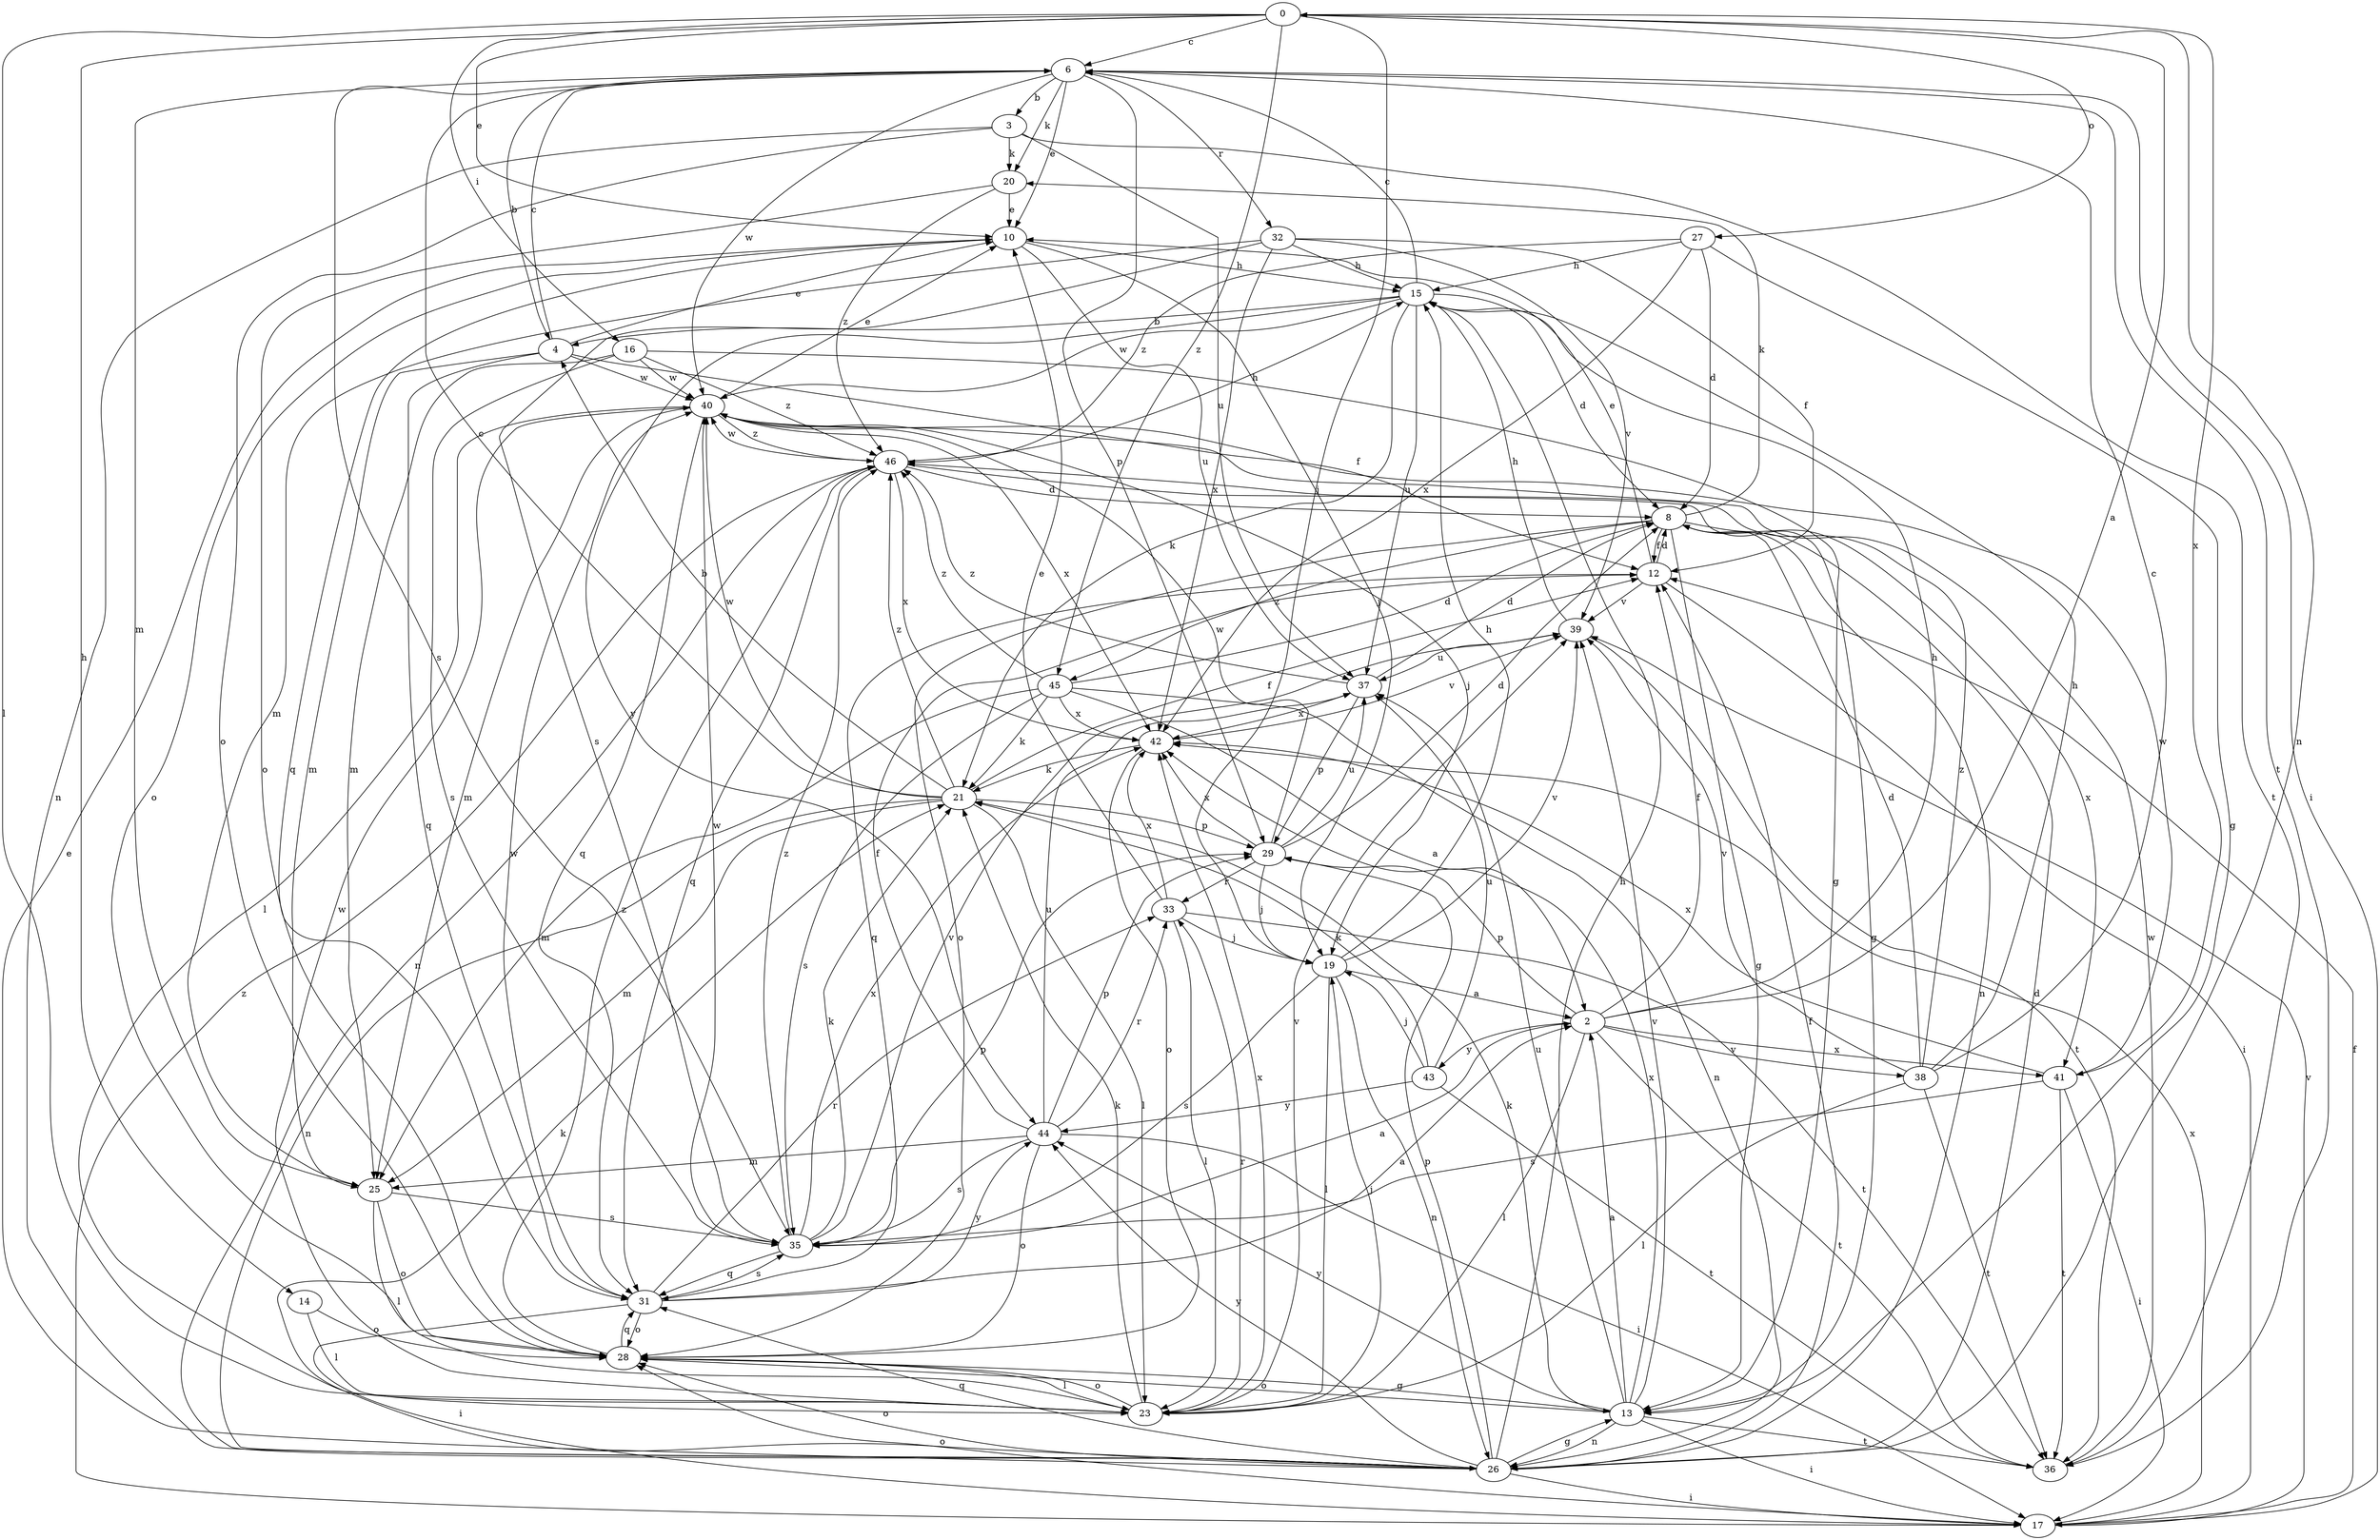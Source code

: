 strict digraph  {
0;
2;
3;
4;
6;
8;
10;
12;
13;
14;
15;
16;
17;
19;
20;
21;
23;
25;
26;
27;
28;
29;
31;
32;
33;
35;
36;
37;
38;
39;
40;
41;
42;
43;
44;
45;
46;
0 -> 6  [label=c];
0 -> 10  [label=e];
0 -> 14  [label=h];
0 -> 16  [label=i];
0 -> 19  [label=j];
0 -> 23  [label=l];
0 -> 26  [label=n];
0 -> 27  [label=o];
0 -> 41  [label=x];
0 -> 45  [label=z];
2 -> 0  [label=a];
2 -> 12  [label=f];
2 -> 15  [label=h];
2 -> 23  [label=l];
2 -> 29  [label=p];
2 -> 36  [label=t];
2 -> 38  [label=v];
2 -> 41  [label=x];
2 -> 43  [label=y];
3 -> 20  [label=k];
3 -> 26  [label=n];
3 -> 28  [label=o];
3 -> 36  [label=t];
3 -> 37  [label=u];
4 -> 6  [label=c];
4 -> 10  [label=e];
4 -> 12  [label=f];
4 -> 25  [label=m];
4 -> 31  [label=q];
4 -> 40  [label=w];
6 -> 3  [label=b];
6 -> 4  [label=b];
6 -> 10  [label=e];
6 -> 17  [label=i];
6 -> 20  [label=k];
6 -> 25  [label=m];
6 -> 29  [label=p];
6 -> 32  [label=r];
6 -> 35  [label=s];
6 -> 36  [label=t];
6 -> 40  [label=w];
8 -> 12  [label=f];
8 -> 13  [label=g];
8 -> 20  [label=k];
8 -> 26  [label=n];
8 -> 28  [label=o];
8 -> 41  [label=x];
8 -> 45  [label=z];
10 -> 15  [label=h];
10 -> 19  [label=j];
10 -> 28  [label=o];
10 -> 31  [label=q];
10 -> 37  [label=u];
12 -> 8  [label=d];
12 -> 10  [label=e];
12 -> 17  [label=i];
12 -> 31  [label=q];
12 -> 39  [label=v];
13 -> 2  [label=a];
13 -> 17  [label=i];
13 -> 21  [label=k];
13 -> 26  [label=n];
13 -> 28  [label=o];
13 -> 36  [label=t];
13 -> 37  [label=u];
13 -> 39  [label=v];
13 -> 42  [label=x];
13 -> 44  [label=y];
14 -> 23  [label=l];
14 -> 28  [label=o];
15 -> 4  [label=b];
15 -> 6  [label=c];
15 -> 8  [label=d];
15 -> 21  [label=k];
15 -> 37  [label=u];
15 -> 40  [label=w];
15 -> 44  [label=y];
16 -> 13  [label=g];
16 -> 25  [label=m];
16 -> 35  [label=s];
16 -> 40  [label=w];
16 -> 46  [label=z];
17 -> 12  [label=f];
17 -> 28  [label=o];
17 -> 39  [label=v];
17 -> 42  [label=x];
17 -> 46  [label=z];
19 -> 2  [label=a];
19 -> 15  [label=h];
19 -> 23  [label=l];
19 -> 26  [label=n];
19 -> 35  [label=s];
19 -> 39  [label=v];
20 -> 10  [label=e];
20 -> 28  [label=o];
20 -> 46  [label=z];
21 -> 4  [label=b];
21 -> 6  [label=c];
21 -> 12  [label=f];
21 -> 23  [label=l];
21 -> 25  [label=m];
21 -> 26  [label=n];
21 -> 29  [label=p];
21 -> 40  [label=w];
21 -> 46  [label=z];
23 -> 19  [label=j];
23 -> 21  [label=k];
23 -> 28  [label=o];
23 -> 33  [label=r];
23 -> 39  [label=v];
23 -> 40  [label=w];
23 -> 42  [label=x];
25 -> 23  [label=l];
25 -> 28  [label=o];
25 -> 35  [label=s];
26 -> 8  [label=d];
26 -> 10  [label=e];
26 -> 12  [label=f];
26 -> 13  [label=g];
26 -> 15  [label=h];
26 -> 17  [label=i];
26 -> 21  [label=k];
26 -> 28  [label=o];
26 -> 29  [label=p];
26 -> 31  [label=q];
26 -> 44  [label=y];
27 -> 8  [label=d];
27 -> 13  [label=g];
27 -> 15  [label=h];
27 -> 42  [label=x];
27 -> 46  [label=z];
28 -> 13  [label=g];
28 -> 23  [label=l];
28 -> 31  [label=q];
28 -> 46  [label=z];
29 -> 8  [label=d];
29 -> 19  [label=j];
29 -> 33  [label=r];
29 -> 37  [label=u];
29 -> 40  [label=w];
29 -> 42  [label=x];
31 -> 2  [label=a];
31 -> 17  [label=i];
31 -> 28  [label=o];
31 -> 33  [label=r];
31 -> 35  [label=s];
31 -> 40  [label=w];
31 -> 44  [label=y];
32 -> 12  [label=f];
32 -> 15  [label=h];
32 -> 25  [label=m];
32 -> 35  [label=s];
32 -> 39  [label=v];
32 -> 42  [label=x];
33 -> 10  [label=e];
33 -> 19  [label=j];
33 -> 23  [label=l];
33 -> 36  [label=t];
33 -> 42  [label=x];
35 -> 2  [label=a];
35 -> 21  [label=k];
35 -> 29  [label=p];
35 -> 31  [label=q];
35 -> 39  [label=v];
35 -> 40  [label=w];
35 -> 42  [label=x];
35 -> 46  [label=z];
36 -> 40  [label=w];
37 -> 8  [label=d];
37 -> 29  [label=p];
37 -> 42  [label=x];
37 -> 46  [label=z];
38 -> 6  [label=c];
38 -> 8  [label=d];
38 -> 15  [label=h];
38 -> 23  [label=l];
38 -> 36  [label=t];
38 -> 39  [label=v];
38 -> 46  [label=z];
39 -> 15  [label=h];
39 -> 36  [label=t];
39 -> 37  [label=u];
40 -> 10  [label=e];
40 -> 19  [label=j];
40 -> 23  [label=l];
40 -> 25  [label=m];
40 -> 31  [label=q];
40 -> 42  [label=x];
40 -> 46  [label=z];
41 -> 17  [label=i];
41 -> 35  [label=s];
41 -> 36  [label=t];
41 -> 40  [label=w];
41 -> 42  [label=x];
42 -> 21  [label=k];
42 -> 28  [label=o];
42 -> 39  [label=v];
43 -> 19  [label=j];
43 -> 21  [label=k];
43 -> 36  [label=t];
43 -> 37  [label=u];
43 -> 44  [label=y];
44 -> 12  [label=f];
44 -> 17  [label=i];
44 -> 25  [label=m];
44 -> 28  [label=o];
44 -> 29  [label=p];
44 -> 33  [label=r];
44 -> 35  [label=s];
44 -> 37  [label=u];
45 -> 2  [label=a];
45 -> 8  [label=d];
45 -> 21  [label=k];
45 -> 25  [label=m];
45 -> 26  [label=n];
45 -> 35  [label=s];
45 -> 42  [label=x];
45 -> 46  [label=z];
46 -> 8  [label=d];
46 -> 13  [label=g];
46 -> 15  [label=h];
46 -> 26  [label=n];
46 -> 31  [label=q];
46 -> 40  [label=w];
46 -> 42  [label=x];
}
